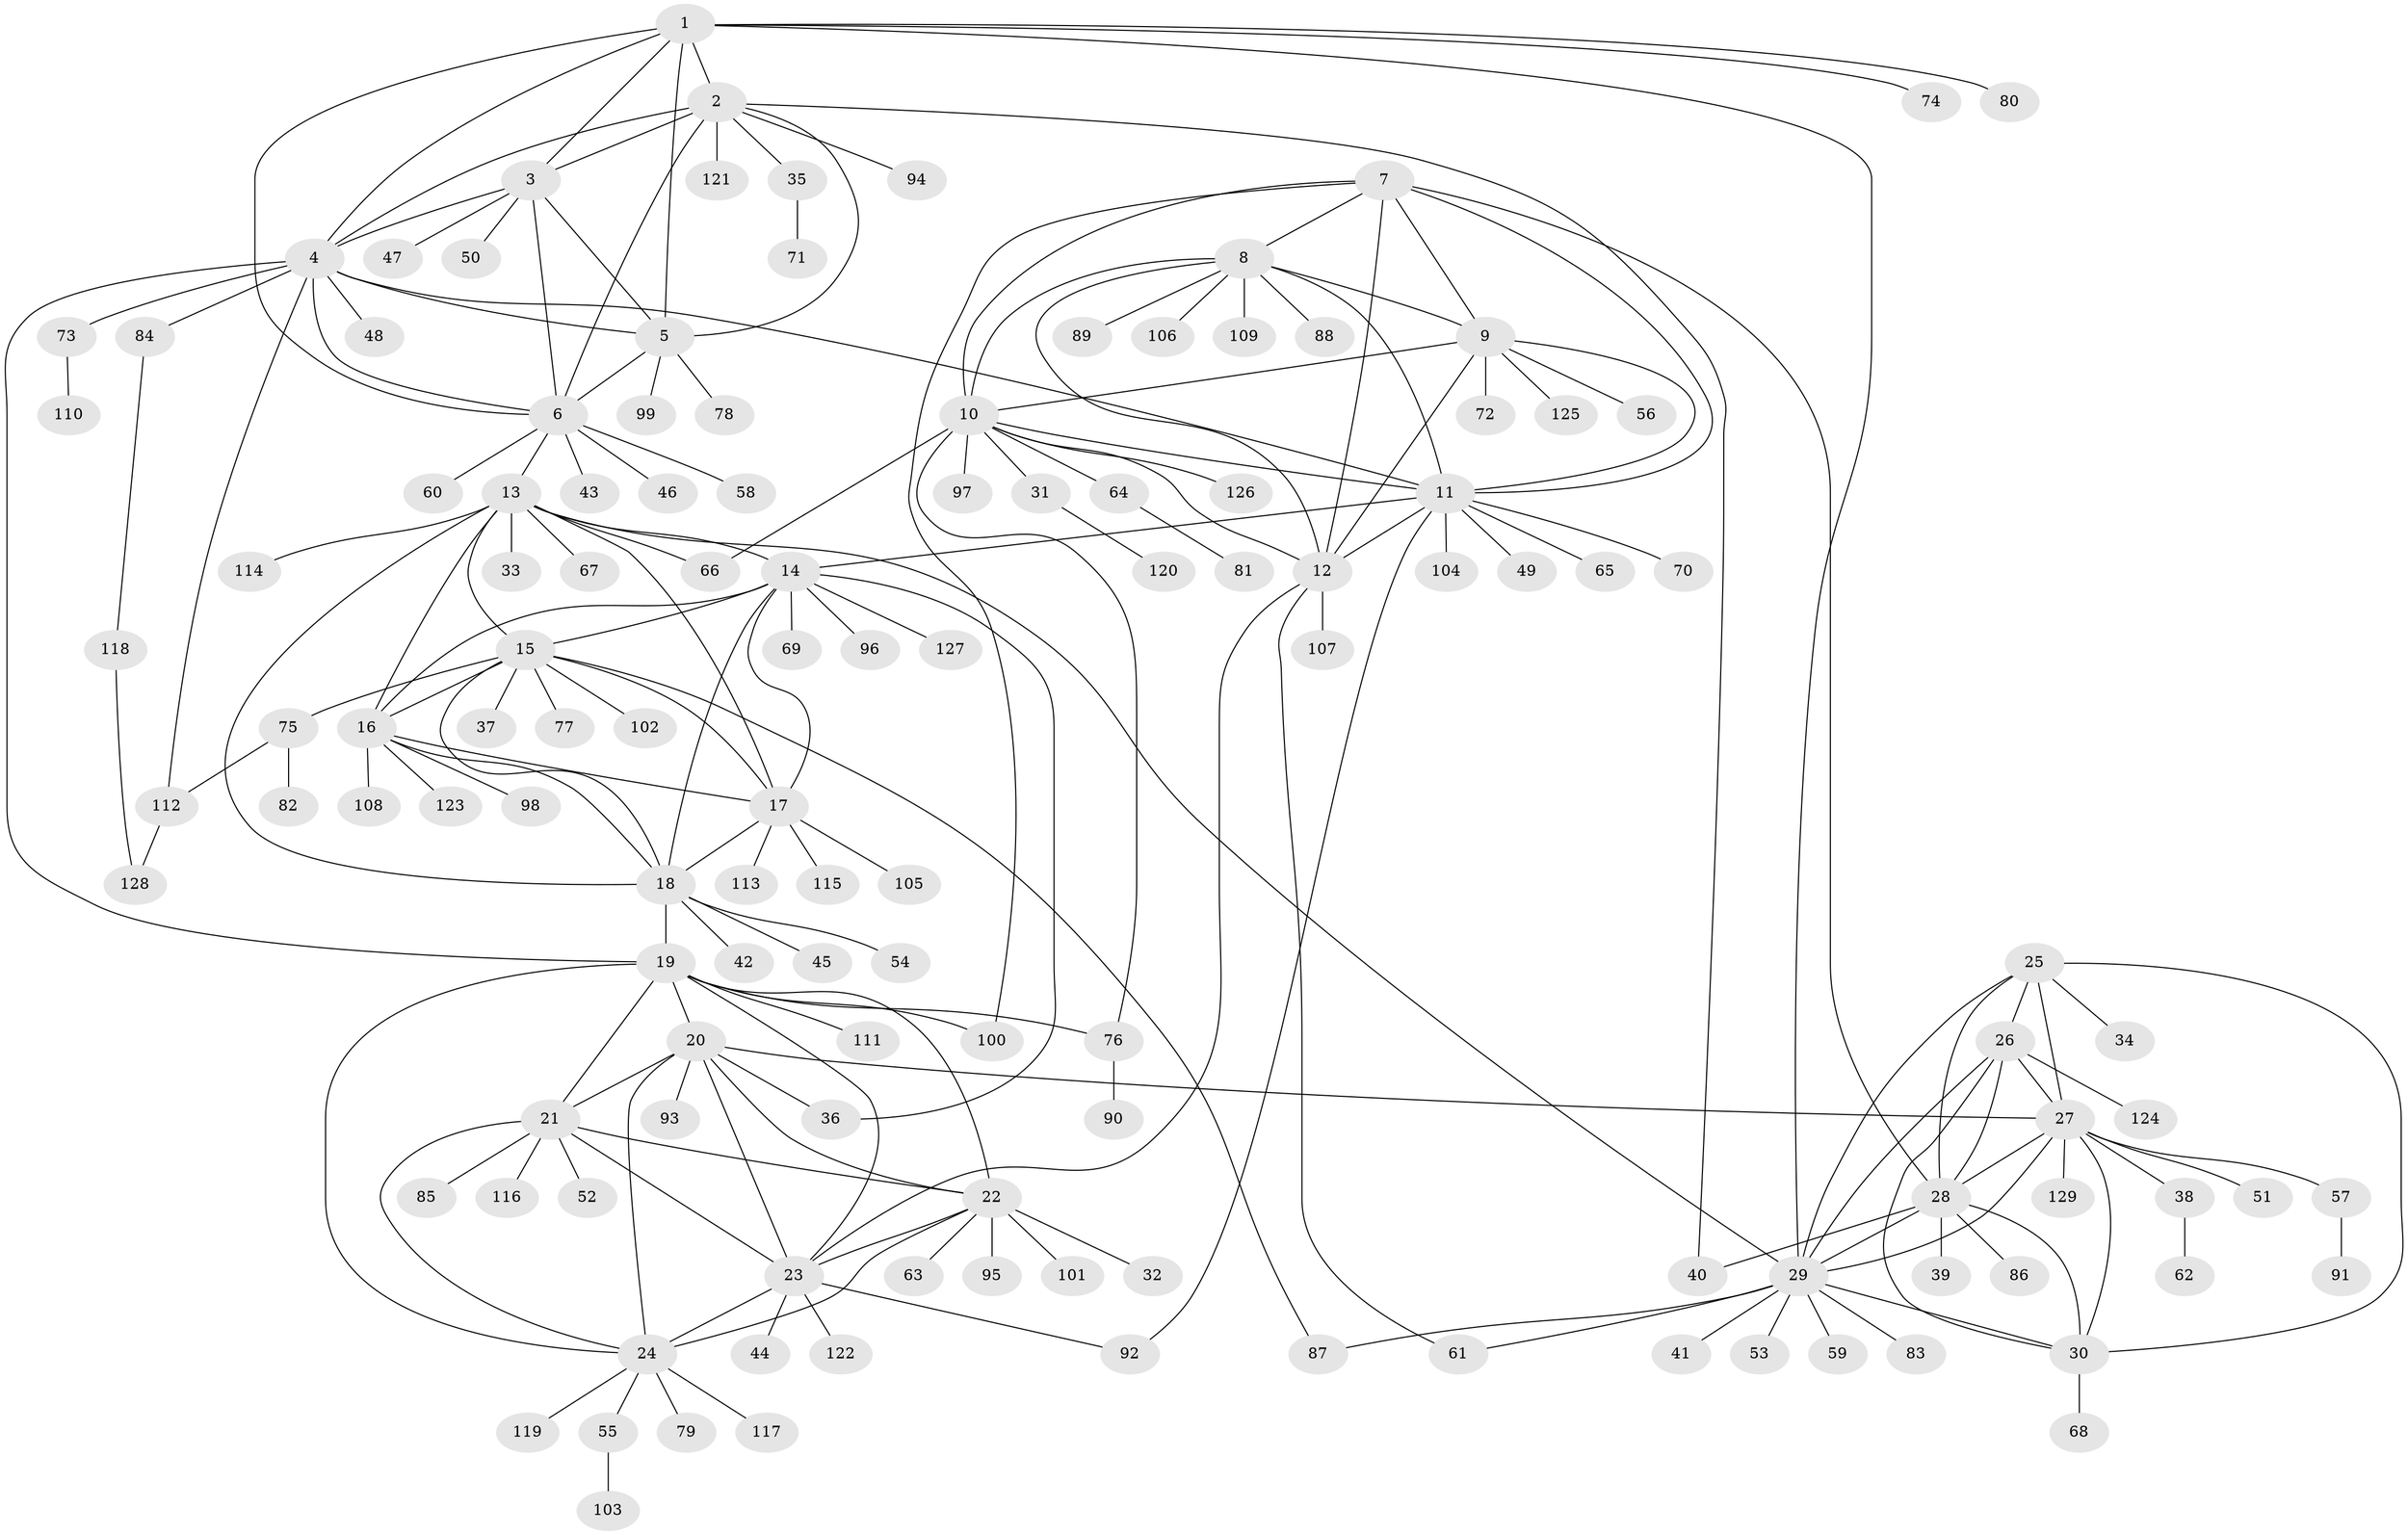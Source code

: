 // Generated by graph-tools (version 1.1) at 2025/16/03/09/25 04:16:06]
// undirected, 129 vertices, 194 edges
graph export_dot {
graph [start="1"]
  node [color=gray90,style=filled];
  1;
  2;
  3;
  4;
  5;
  6;
  7;
  8;
  9;
  10;
  11;
  12;
  13;
  14;
  15;
  16;
  17;
  18;
  19;
  20;
  21;
  22;
  23;
  24;
  25;
  26;
  27;
  28;
  29;
  30;
  31;
  32;
  33;
  34;
  35;
  36;
  37;
  38;
  39;
  40;
  41;
  42;
  43;
  44;
  45;
  46;
  47;
  48;
  49;
  50;
  51;
  52;
  53;
  54;
  55;
  56;
  57;
  58;
  59;
  60;
  61;
  62;
  63;
  64;
  65;
  66;
  67;
  68;
  69;
  70;
  71;
  72;
  73;
  74;
  75;
  76;
  77;
  78;
  79;
  80;
  81;
  82;
  83;
  84;
  85;
  86;
  87;
  88;
  89;
  90;
  91;
  92;
  93;
  94;
  95;
  96;
  97;
  98;
  99;
  100;
  101;
  102;
  103;
  104;
  105;
  106;
  107;
  108;
  109;
  110;
  111;
  112;
  113;
  114;
  115;
  116;
  117;
  118;
  119;
  120;
  121;
  122;
  123;
  124;
  125;
  126;
  127;
  128;
  129;
  1 -- 2;
  1 -- 3;
  1 -- 4;
  1 -- 5;
  1 -- 6;
  1 -- 29;
  1 -- 74;
  1 -- 80;
  2 -- 3;
  2 -- 4;
  2 -- 5;
  2 -- 6;
  2 -- 35;
  2 -- 40;
  2 -- 94;
  2 -- 121;
  3 -- 4;
  3 -- 5;
  3 -- 6;
  3 -- 47;
  3 -- 50;
  4 -- 5;
  4 -- 6;
  4 -- 11;
  4 -- 19;
  4 -- 48;
  4 -- 73;
  4 -- 84;
  4 -- 112;
  5 -- 6;
  5 -- 78;
  5 -- 99;
  6 -- 13;
  6 -- 43;
  6 -- 46;
  6 -- 58;
  6 -- 60;
  7 -- 8;
  7 -- 9;
  7 -- 10;
  7 -- 11;
  7 -- 12;
  7 -- 28;
  7 -- 100;
  8 -- 9;
  8 -- 10;
  8 -- 11;
  8 -- 12;
  8 -- 88;
  8 -- 89;
  8 -- 106;
  8 -- 109;
  9 -- 10;
  9 -- 11;
  9 -- 12;
  9 -- 56;
  9 -- 72;
  9 -- 125;
  10 -- 11;
  10 -- 12;
  10 -- 31;
  10 -- 64;
  10 -- 66;
  10 -- 76;
  10 -- 97;
  10 -- 126;
  11 -- 12;
  11 -- 14;
  11 -- 49;
  11 -- 65;
  11 -- 70;
  11 -- 92;
  11 -- 104;
  12 -- 23;
  12 -- 61;
  12 -- 107;
  13 -- 14;
  13 -- 15;
  13 -- 16;
  13 -- 17;
  13 -- 18;
  13 -- 29;
  13 -- 33;
  13 -- 66;
  13 -- 67;
  13 -- 114;
  14 -- 15;
  14 -- 16;
  14 -- 17;
  14 -- 18;
  14 -- 36;
  14 -- 69;
  14 -- 96;
  14 -- 127;
  15 -- 16;
  15 -- 17;
  15 -- 18;
  15 -- 37;
  15 -- 75;
  15 -- 77;
  15 -- 87;
  15 -- 102;
  16 -- 17;
  16 -- 18;
  16 -- 98;
  16 -- 108;
  16 -- 123;
  17 -- 18;
  17 -- 105;
  17 -- 113;
  17 -- 115;
  18 -- 19;
  18 -- 42;
  18 -- 45;
  18 -- 54;
  19 -- 20;
  19 -- 21;
  19 -- 22;
  19 -- 23;
  19 -- 24;
  19 -- 76;
  19 -- 100;
  19 -- 111;
  20 -- 21;
  20 -- 22;
  20 -- 23;
  20 -- 24;
  20 -- 27;
  20 -- 36;
  20 -- 93;
  21 -- 22;
  21 -- 23;
  21 -- 24;
  21 -- 52;
  21 -- 85;
  21 -- 116;
  22 -- 23;
  22 -- 24;
  22 -- 32;
  22 -- 63;
  22 -- 95;
  22 -- 101;
  23 -- 24;
  23 -- 44;
  23 -- 92;
  23 -- 122;
  24 -- 55;
  24 -- 79;
  24 -- 117;
  24 -- 119;
  25 -- 26;
  25 -- 27;
  25 -- 28;
  25 -- 29;
  25 -- 30;
  25 -- 34;
  26 -- 27;
  26 -- 28;
  26 -- 29;
  26 -- 30;
  26 -- 124;
  27 -- 28;
  27 -- 29;
  27 -- 30;
  27 -- 38;
  27 -- 51;
  27 -- 57;
  27 -- 129;
  28 -- 29;
  28 -- 30;
  28 -- 39;
  28 -- 40;
  28 -- 86;
  29 -- 30;
  29 -- 41;
  29 -- 53;
  29 -- 59;
  29 -- 61;
  29 -- 83;
  29 -- 87;
  30 -- 68;
  31 -- 120;
  35 -- 71;
  38 -- 62;
  55 -- 103;
  57 -- 91;
  64 -- 81;
  73 -- 110;
  75 -- 82;
  75 -- 112;
  76 -- 90;
  84 -- 118;
  112 -- 128;
  118 -- 128;
}
